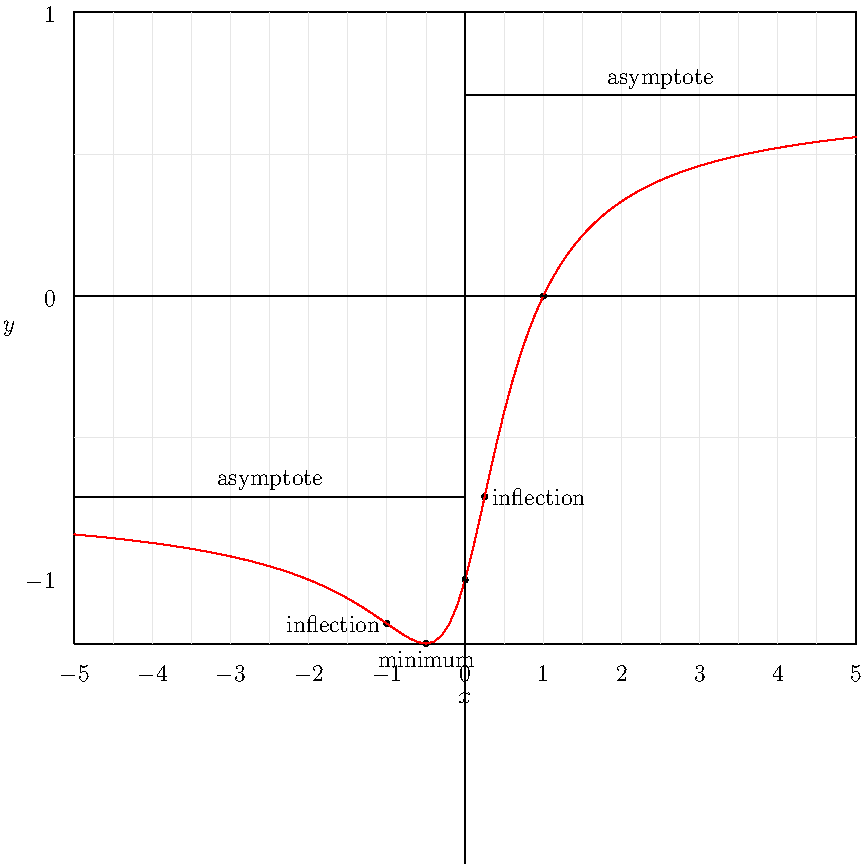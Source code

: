 import graph;
size(72*6,72*6,IgnoreAspect);

pen dotp = black;
pen graphp = red;
pen labelp = black;

real le = -5;
real re = 5; 

real g(real x) { return (x-1)/sqrt(2x^2+1); }

// intercepts
real xint = 1;
pair xintp = (1,g(1));
dot(xintp,dotp);
real yint = 0;
pair yintp = (0,g(0));
dot(yintp,dotp);

// extrema
real min = -1/2;
pair minp = (min,g(min));
dot(minp,dotp);
label("minimum",minp,S,labelp);

// inflection
real in1 = -1;
pair in1p = (in1,g(in1));
dot(in1p,dotp);
label("inflection",in1p,W,labelp);
real in2 = 1/4;
pair in2p = (in2,g(in2));
dot(in2p,dotp);
label("inflection",in2p,E,labelp);

// asymptotes
real lasy = -1/sqrt(2);
real rasy = 1/sqrt(2);
path asymp1 = (le,lasy)--(0,lasy);
draw(asymp1,dotp);
label("asymptote",asymp1,N,labelp);
path asymp2 = (0,rasy)--(re,rasy);
draw(asymp2,dotp);
label("asymptote",asymp2,N,labelp);

draw(graph(g,le,re),graphp);

pen pthin = linewidth(0.5*linewidth())+lightgray;
xaxis("$x$",BottomTop,Ticks(begin=false,end=false,extend=true,pthin));
dot((0,1),invisible);
yaxis("$y$",LeftRight,Ticks(begin=false,end=false,extend=true,pthin));

// fixme: should have hardcoded numbers
draw((le,0)--(re,0),black);
draw((0,-2)--(0,1),black);
